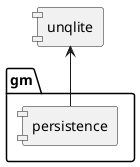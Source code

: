 @startuml inter
skinparam componentStyle uml1

package "gm" {
    component "persistence" as per
}

component "unqlite" as sql

per -u-> sql

@enduml